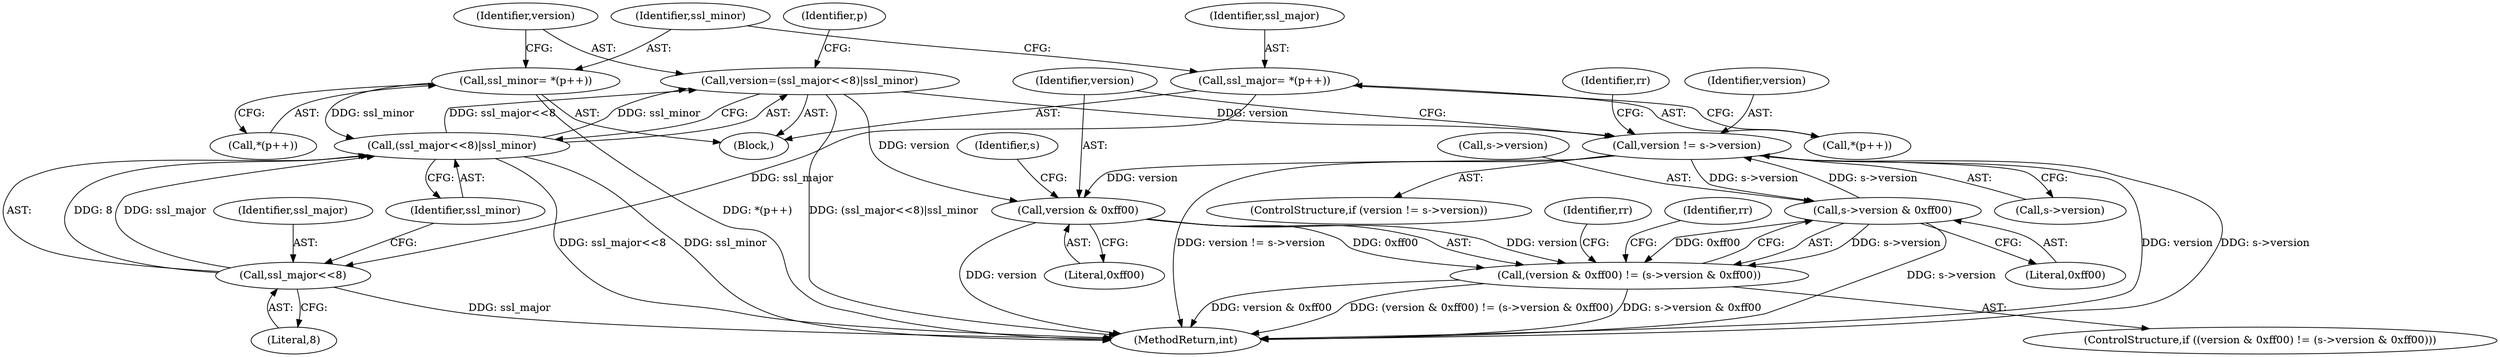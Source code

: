 digraph "0_openssl_248385c606620b29ecc96ca9d3603463f879652b@pointer" {
"1000285" [label="(Call,version != s->version)"];
"1000247" [label="(Call,version=(ssl_major<<8)|ssl_minor)"];
"1000249" [label="(Call,(ssl_major<<8)|ssl_minor)"];
"1000250" [label="(Call,ssl_major<<8)"];
"1000237" [label="(Call,ssl_major= *(p++))"];
"1000242" [label="(Call,ssl_minor= *(p++))"];
"1000307" [label="(Call,s->version & 0xff00)"];
"1000285" [label="(Call,version != s->version)"];
"1000304" [label="(Call,version & 0xff00)"];
"1000303" [label="(Call,(version & 0xff00) != (s->version & 0xff00))"];
"1000285" [label="(Call,version != s->version)"];
"1000238" [label="(Identifier,ssl_major)"];
"1000239" [label="(Call,*(p++))"];
"1000309" [label="(Identifier,s)"];
"1000315" [label="(Identifier,rr)"];
"1000307" [label="(Call,s->version & 0xff00)"];
"1000284" [label="(ControlStructure,if (version != s->version))"];
"1000311" [label="(Literal,0xff00)"];
"1000248" [label="(Identifier,version)"];
"1000286" [label="(Identifier,version)"];
"1000244" [label="(Call,*(p++))"];
"1000173" [label="(Block,)"];
"1000237" [label="(Call,ssl_major= *(p++))"];
"1000303" [label="(Call,(version & 0xff00) != (s->version & 0xff00))"];
"1000515" [label="(MethodReturn,int)"];
"1000302" [label="(ControlStructure,if ((version & 0xff00) != (s->version & 0xff00)))"];
"1000251" [label="(Identifier,ssl_major)"];
"1000304" [label="(Call,version & 0xff00)"];
"1000243" [label="(Identifier,ssl_minor)"];
"1000247" [label="(Call,version=(ssl_major<<8)|ssl_minor)"];
"1000242" [label="(Call,ssl_minor= *(p++))"];
"1000327" [label="(Identifier,rr)"];
"1000250" [label="(Call,ssl_major<<8)"];
"1000306" [label="(Literal,0xff00)"];
"1000253" [label="(Identifier,ssl_minor)"];
"1000293" [label="(Identifier,rr)"];
"1000305" [label="(Identifier,version)"];
"1000255" [label="(Identifier,p)"];
"1000308" [label="(Call,s->version)"];
"1000287" [label="(Call,s->version)"];
"1000252" [label="(Literal,8)"];
"1000249" [label="(Call,(ssl_major<<8)|ssl_minor)"];
"1000285" -> "1000284"  [label="AST: "];
"1000285" -> "1000287"  [label="CFG: "];
"1000286" -> "1000285"  [label="AST: "];
"1000287" -> "1000285"  [label="AST: "];
"1000293" -> "1000285"  [label="CFG: "];
"1000305" -> "1000285"  [label="CFG: "];
"1000285" -> "1000515"  [label="DDG: version"];
"1000285" -> "1000515"  [label="DDG: version != s->version"];
"1000285" -> "1000515"  [label="DDG: s->version"];
"1000247" -> "1000285"  [label="DDG: version"];
"1000307" -> "1000285"  [label="DDG: s->version"];
"1000285" -> "1000304"  [label="DDG: version"];
"1000285" -> "1000307"  [label="DDG: s->version"];
"1000247" -> "1000173"  [label="AST: "];
"1000247" -> "1000249"  [label="CFG: "];
"1000248" -> "1000247"  [label="AST: "];
"1000249" -> "1000247"  [label="AST: "];
"1000255" -> "1000247"  [label="CFG: "];
"1000247" -> "1000515"  [label="DDG: (ssl_major<<8)|ssl_minor"];
"1000249" -> "1000247"  [label="DDG: ssl_major<<8"];
"1000249" -> "1000247"  [label="DDG: ssl_minor"];
"1000247" -> "1000304"  [label="DDG: version"];
"1000249" -> "1000253"  [label="CFG: "];
"1000250" -> "1000249"  [label="AST: "];
"1000253" -> "1000249"  [label="AST: "];
"1000249" -> "1000515"  [label="DDG: ssl_minor"];
"1000249" -> "1000515"  [label="DDG: ssl_major<<8"];
"1000250" -> "1000249"  [label="DDG: ssl_major"];
"1000250" -> "1000249"  [label="DDG: 8"];
"1000242" -> "1000249"  [label="DDG: ssl_minor"];
"1000250" -> "1000252"  [label="CFG: "];
"1000251" -> "1000250"  [label="AST: "];
"1000252" -> "1000250"  [label="AST: "];
"1000253" -> "1000250"  [label="CFG: "];
"1000250" -> "1000515"  [label="DDG: ssl_major"];
"1000237" -> "1000250"  [label="DDG: ssl_major"];
"1000237" -> "1000173"  [label="AST: "];
"1000237" -> "1000239"  [label="CFG: "];
"1000238" -> "1000237"  [label="AST: "];
"1000239" -> "1000237"  [label="AST: "];
"1000243" -> "1000237"  [label="CFG: "];
"1000242" -> "1000173"  [label="AST: "];
"1000242" -> "1000244"  [label="CFG: "];
"1000243" -> "1000242"  [label="AST: "];
"1000244" -> "1000242"  [label="AST: "];
"1000248" -> "1000242"  [label="CFG: "];
"1000242" -> "1000515"  [label="DDG: *(p++)"];
"1000307" -> "1000303"  [label="AST: "];
"1000307" -> "1000311"  [label="CFG: "];
"1000308" -> "1000307"  [label="AST: "];
"1000311" -> "1000307"  [label="AST: "];
"1000303" -> "1000307"  [label="CFG: "];
"1000307" -> "1000515"  [label="DDG: s->version"];
"1000307" -> "1000303"  [label="DDG: s->version"];
"1000307" -> "1000303"  [label="DDG: 0xff00"];
"1000304" -> "1000303"  [label="AST: "];
"1000304" -> "1000306"  [label="CFG: "];
"1000305" -> "1000304"  [label="AST: "];
"1000306" -> "1000304"  [label="AST: "];
"1000309" -> "1000304"  [label="CFG: "];
"1000304" -> "1000515"  [label="DDG: version"];
"1000304" -> "1000303"  [label="DDG: version"];
"1000304" -> "1000303"  [label="DDG: 0xff00"];
"1000303" -> "1000302"  [label="AST: "];
"1000315" -> "1000303"  [label="CFG: "];
"1000327" -> "1000303"  [label="CFG: "];
"1000303" -> "1000515"  [label="DDG: version & 0xff00"];
"1000303" -> "1000515"  [label="DDG: (version & 0xff00) != (s->version & 0xff00)"];
"1000303" -> "1000515"  [label="DDG: s->version & 0xff00"];
}
